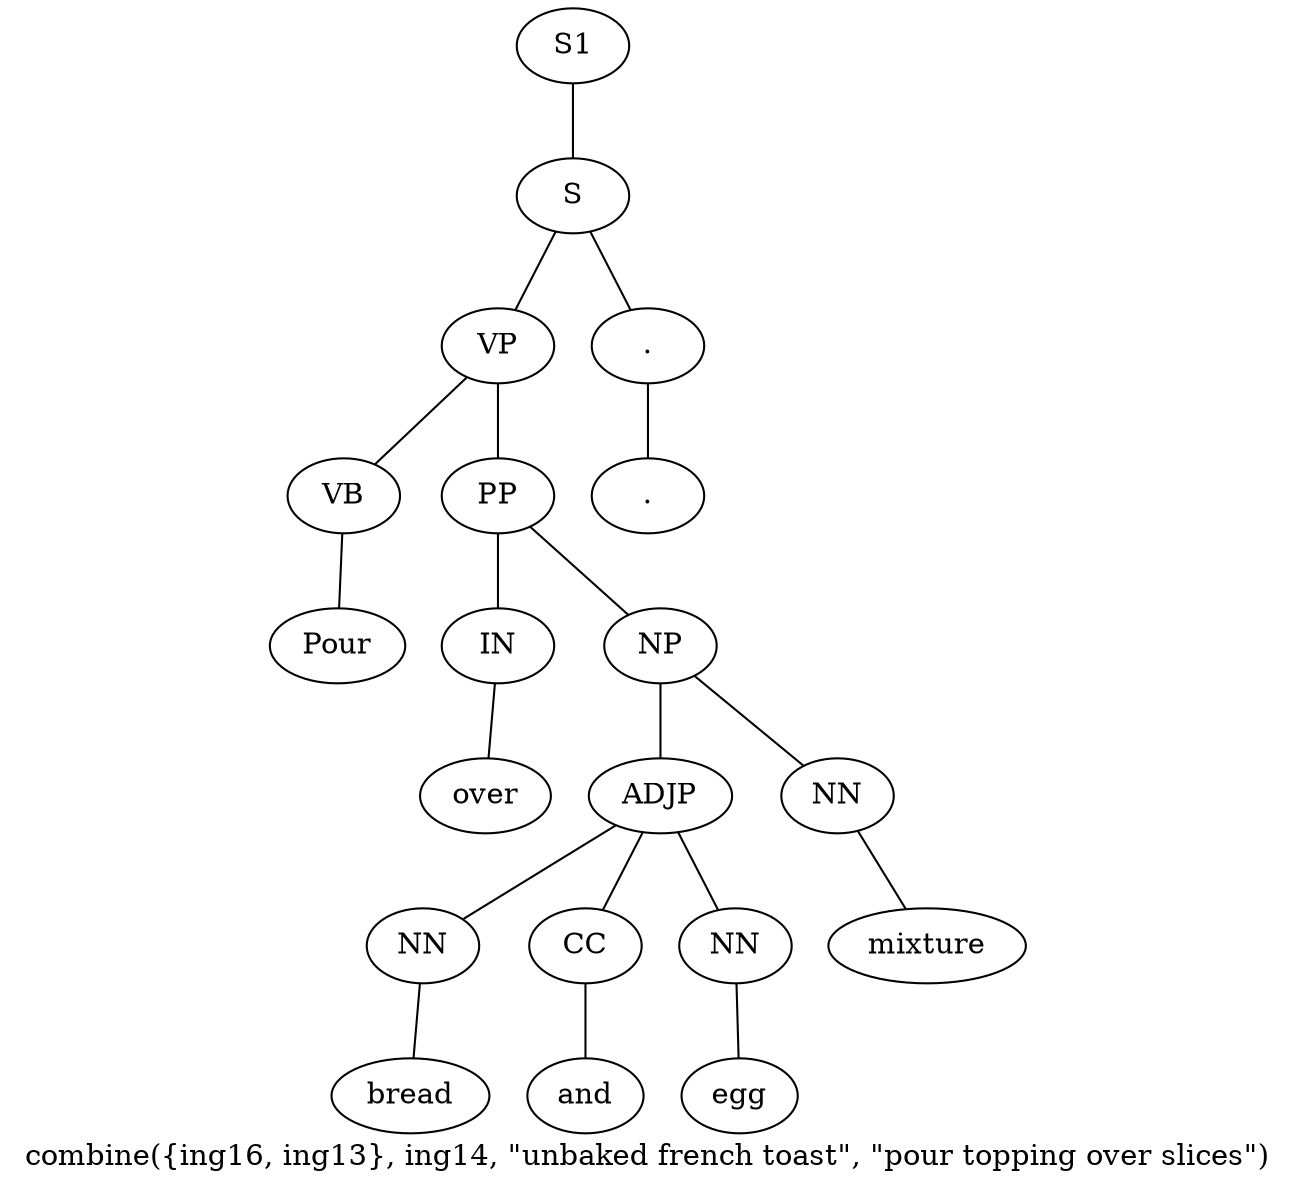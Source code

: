graph SyntaxGraph {
	label = "combine({ing16, ing13}, ing14, \"unbaked french toast\", \"pour topping over slices\")";
	Node0 [label="S1"];
	Node1 [label="S"];
	Node2 [label="VP"];
	Node3 [label="VB"];
	Node4 [label="Pour"];
	Node5 [label="PP"];
	Node6 [label="IN"];
	Node7 [label="over"];
	Node8 [label="NP"];
	Node9 [label="ADJP"];
	Node10 [label="NN"];
	Node11 [label="bread"];
	Node12 [label="CC"];
	Node13 [label="and"];
	Node14 [label="NN"];
	Node15 [label="egg"];
	Node16 [label="NN"];
	Node17 [label="mixture"];
	Node18 [label="."];
	Node19 [label="."];

	Node0 -- Node1;
	Node1 -- Node2;
	Node1 -- Node18;
	Node2 -- Node3;
	Node2 -- Node5;
	Node3 -- Node4;
	Node5 -- Node6;
	Node5 -- Node8;
	Node6 -- Node7;
	Node8 -- Node9;
	Node8 -- Node16;
	Node9 -- Node10;
	Node9 -- Node12;
	Node9 -- Node14;
	Node10 -- Node11;
	Node12 -- Node13;
	Node14 -- Node15;
	Node16 -- Node17;
	Node18 -- Node19;
}